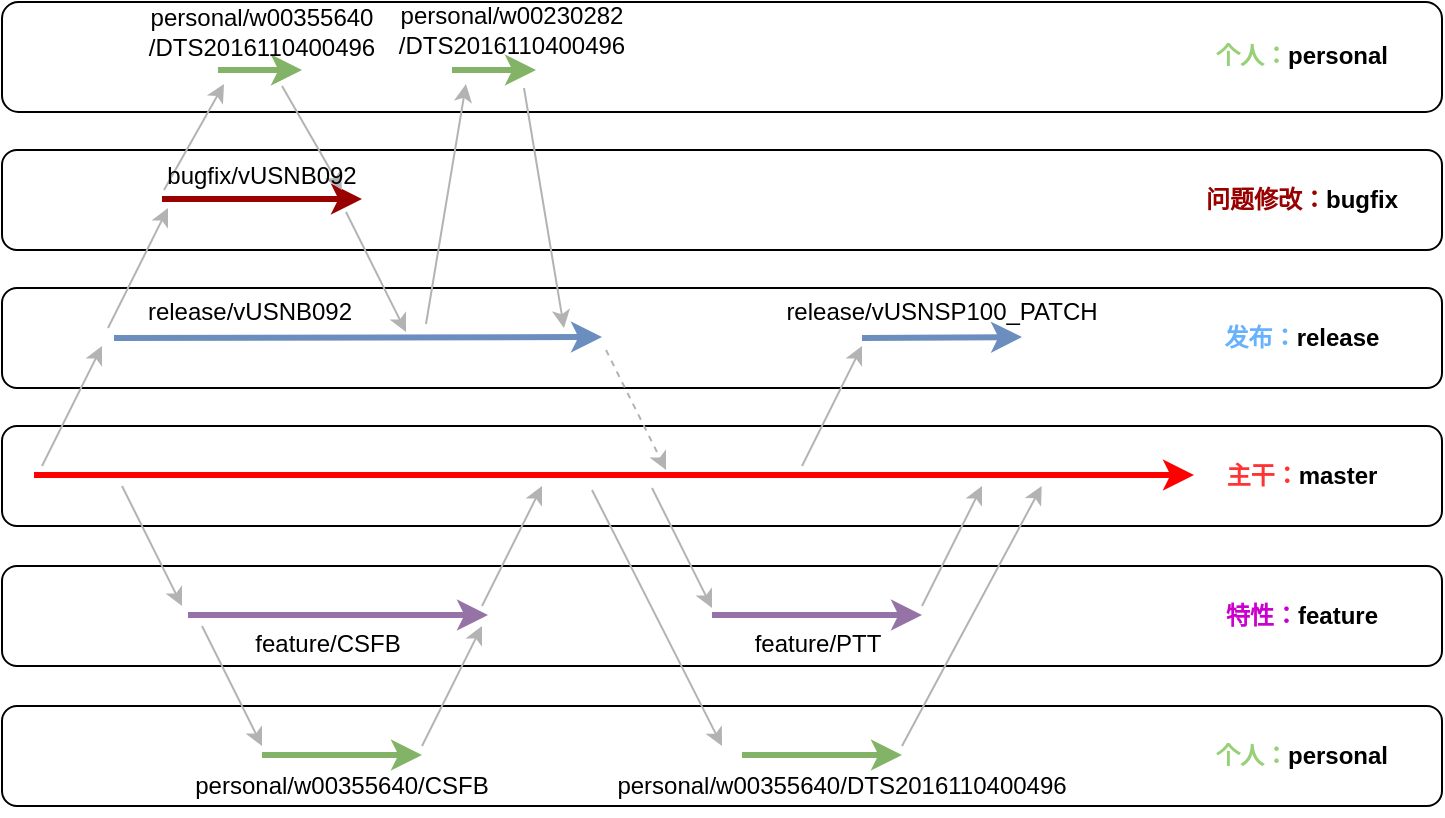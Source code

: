<mxfile version="15.6.2" type="github">
  <diagram id="fc3aKzUzdwYHnXCqWCgO" name="Page-1">
    <mxGraphModel dx="912" dy="1706" grid="1" gridSize="10" guides="1" tooltips="1" connect="1" arrows="1" fold="1" page="1" pageScale="1" pageWidth="850" pageHeight="1100" math="0" shadow="0">
      <root>
        <mxCell id="0" />
        <mxCell id="1" parent="0" />
        <mxCell id="Z2z92tPwG-cqTUB9P7gj-2" value="" style="rounded=1;whiteSpace=wrap;html=1;" vertex="1" parent="1">
          <mxGeometry x="70" y="180" width="720" height="50" as="geometry" />
        </mxCell>
        <mxCell id="Z2z92tPwG-cqTUB9P7gj-1" value="" style="endArrow=classic;html=1;rounded=0;fillColor=#f8cecc;strokeColor=#FF0000;strokeWidth=3;" edge="1" parent="1">
          <mxGeometry width="50" height="50" relative="1" as="geometry">
            <mxPoint x="86" y="204.5" as="sourcePoint" />
            <mxPoint x="666" y="204.5" as="targetPoint" />
          </mxGeometry>
        </mxCell>
        <mxCell id="Z2z92tPwG-cqTUB9P7gj-4" value="&lt;font color=&quot;#ff3333&quot;&gt;主干：&lt;/font&gt;master" style="text;html=1;strokeColor=none;fillColor=none;align=center;verticalAlign=middle;whiteSpace=wrap;rounded=0;fontStyle=1" vertex="1" parent="1">
          <mxGeometry x="660" y="190" width="120" height="30" as="geometry" />
        </mxCell>
        <mxCell id="Z2z92tPwG-cqTUB9P7gj-7" value="" style="rounded=1;whiteSpace=wrap;html=1;" vertex="1" parent="1">
          <mxGeometry x="70" y="250" width="720" height="50" as="geometry" />
        </mxCell>
        <mxCell id="Z2z92tPwG-cqTUB9P7gj-8" value="" style="endArrow=classic;html=1;rounded=0;fillColor=#e1d5e7;strokeColor=#9673a6;strokeWidth=3;" edge="1" parent="1">
          <mxGeometry width="50" height="50" relative="1" as="geometry">
            <mxPoint x="163" y="274.5" as="sourcePoint" />
            <mxPoint x="313" y="274.5" as="targetPoint" />
          </mxGeometry>
        </mxCell>
        <mxCell id="Z2z92tPwG-cqTUB9P7gj-9" value="&lt;font color=&quot;#cc00cc&quot;&gt;特性：&lt;/font&gt;feature" style="text;html=1;strokeColor=none;fillColor=none;align=center;verticalAlign=middle;whiteSpace=wrap;rounded=0;fontStyle=1" vertex="1" parent="1">
          <mxGeometry x="660" y="260" width="120" height="30" as="geometry" />
        </mxCell>
        <mxCell id="Z2z92tPwG-cqTUB9P7gj-12" value="" style="rounded=1;whiteSpace=wrap;html=1;" vertex="1" parent="1">
          <mxGeometry x="70" y="320" width="720" height="50" as="geometry" />
        </mxCell>
        <mxCell id="Z2z92tPwG-cqTUB9P7gj-14" value="&lt;font color=&quot;#97d077&quot;&gt;个人：&lt;/font&gt;personal" style="text;html=1;strokeColor=none;fillColor=none;align=center;verticalAlign=middle;whiteSpace=wrap;rounded=0;fontStyle=1" vertex="1" parent="1">
          <mxGeometry x="660" y="330" width="120" height="30" as="geometry" />
        </mxCell>
        <mxCell id="Z2z92tPwG-cqTUB9P7gj-18" value="" style="rounded=1;whiteSpace=wrap;html=1;" vertex="1" parent="1">
          <mxGeometry x="70" y="42" width="720" height="50" as="geometry" />
        </mxCell>
        <mxCell id="Z2z92tPwG-cqTUB9P7gj-19" value="" style="endArrow=classic;html=1;rounded=0;fillColor=#f8cecc;strokeColor=#990000;strokeWidth=3;" edge="1" parent="1">
          <mxGeometry width="50" height="50" relative="1" as="geometry">
            <mxPoint x="150" y="66.5" as="sourcePoint" />
            <mxPoint x="250" y="66.5" as="targetPoint" />
          </mxGeometry>
        </mxCell>
        <mxCell id="Z2z92tPwG-cqTUB9P7gj-20" value="&lt;font color=&quot;#990000&quot;&gt;问题修改：&lt;/font&gt;bugfix" style="text;html=1;strokeColor=none;fillColor=none;align=center;verticalAlign=middle;whiteSpace=wrap;rounded=0;fontStyle=1" vertex="1" parent="1">
          <mxGeometry x="660" y="52" width="120" height="30" as="geometry" />
        </mxCell>
        <mxCell id="Z2z92tPwG-cqTUB9P7gj-21" value="" style="endArrow=classic;html=1;rounded=0;fillColor=#e1d5e7;strokeColor=#9673a6;strokeWidth=3;" edge="1" parent="1">
          <mxGeometry width="50" height="50" relative="1" as="geometry">
            <mxPoint x="425" y="274.5" as="sourcePoint" />
            <mxPoint x="530" y="274.5" as="targetPoint" />
          </mxGeometry>
        </mxCell>
        <mxCell id="Z2z92tPwG-cqTUB9P7gj-22" value="" style="endArrow=classic;html=1;rounded=0;fillColor=#d5e8d4;strokeColor=#82b366;strokeWidth=3;" edge="1" parent="1">
          <mxGeometry width="50" height="50" relative="1" as="geometry">
            <mxPoint x="200" y="344.5" as="sourcePoint" />
            <mxPoint x="280" y="344.5" as="targetPoint" />
          </mxGeometry>
        </mxCell>
        <mxCell id="Z2z92tPwG-cqTUB9P7gj-23" value="" style="endArrow=classic;html=1;rounded=0;fillColor=#d5e8d4;strokeColor=#82b366;strokeWidth=3;" edge="1" parent="1">
          <mxGeometry width="50" height="50" relative="1" as="geometry">
            <mxPoint x="440" y="344.5" as="sourcePoint" />
            <mxPoint x="520" y="344.5" as="targetPoint" />
          </mxGeometry>
        </mxCell>
        <mxCell id="Z2z92tPwG-cqTUB9P7gj-24" value="" style="rounded=1;whiteSpace=wrap;html=1;" vertex="1" parent="1">
          <mxGeometry x="70" y="-32" width="720" height="55" as="geometry" />
        </mxCell>
        <mxCell id="Z2z92tPwG-cqTUB9P7gj-25" value="" style="endArrow=classic;html=1;rounded=0;fillColor=#d5e8d4;strokeColor=#82b366;strokeWidth=3;" edge="1" parent="1">
          <mxGeometry width="50" height="50" relative="1" as="geometry">
            <mxPoint x="178" y="2" as="sourcePoint" />
            <mxPoint x="220" y="2" as="targetPoint" />
          </mxGeometry>
        </mxCell>
        <mxCell id="Z2z92tPwG-cqTUB9P7gj-26" value="&lt;font color=&quot;#97d077&quot;&gt;个人：&lt;/font&gt;personal" style="text;html=1;strokeColor=none;fillColor=none;align=center;verticalAlign=middle;whiteSpace=wrap;rounded=0;fontStyle=1" vertex="1" parent="1">
          <mxGeometry x="660" y="-20" width="120" height="30" as="geometry" />
        </mxCell>
        <mxCell id="Z2z92tPwG-cqTUB9P7gj-29" value="" style="group;fontStyle=1" vertex="1" connectable="0" parent="1">
          <mxGeometry x="70" y="111" width="720" height="50" as="geometry" />
        </mxCell>
        <mxCell id="Z2z92tPwG-cqTUB9P7gj-15" value="" style="rounded=1;whiteSpace=wrap;html=1;" vertex="1" parent="Z2z92tPwG-cqTUB9P7gj-29">
          <mxGeometry width="720" height="50" as="geometry" />
        </mxCell>
        <mxCell id="Z2z92tPwG-cqTUB9P7gj-17" value="&lt;font color=&quot;#66b2ff&quot;&gt;发布：&lt;/font&gt;release" style="text;html=1;strokeColor=none;fillColor=none;align=center;verticalAlign=middle;whiteSpace=wrap;rounded=0;fontStyle=1" vertex="1" parent="Z2z92tPwG-cqTUB9P7gj-29">
          <mxGeometry x="590" y="10" width="120" height="30" as="geometry" />
        </mxCell>
        <mxCell id="Z2z92tPwG-cqTUB9P7gj-27" value="" style="endArrow=classic;html=1;rounded=0;fillColor=#dae8fc;strokeColor=#6c8ebf;strokeWidth=3;" edge="1" parent="Z2z92tPwG-cqTUB9P7gj-29">
          <mxGeometry width="50" height="50" relative="1" as="geometry">
            <mxPoint x="56" y="25" as="sourcePoint" />
            <mxPoint x="300" y="24.5" as="targetPoint" />
          </mxGeometry>
        </mxCell>
        <mxCell id="Z2z92tPwG-cqTUB9P7gj-28" value="" style="endArrow=classic;html=1;rounded=0;fillColor=#dae8fc;strokeColor=#6c8ebf;strokeWidth=3;" edge="1" parent="Z2z92tPwG-cqTUB9P7gj-29">
          <mxGeometry width="50" height="50" relative="1" as="geometry">
            <mxPoint x="430" y="25" as="sourcePoint" />
            <mxPoint x="510" y="24.5" as="targetPoint" />
          </mxGeometry>
        </mxCell>
        <mxCell id="Z2z92tPwG-cqTUB9P7gj-30" value="" style="endArrow=classic;html=1;rounded=0;strokeColor=#B3B3B3;strokeWidth=1;fillColor=#f5f5f5;" edge="1" parent="Z2z92tPwG-cqTUB9P7gj-29">
          <mxGeometry width="50" height="50" relative="1" as="geometry">
            <mxPoint x="20" y="89" as="sourcePoint" />
            <mxPoint x="50" y="29" as="targetPoint" />
          </mxGeometry>
        </mxCell>
        <mxCell id="Z2z92tPwG-cqTUB9P7gj-37" value="" style="endArrow=classic;html=1;rounded=0;strokeColor=#B3B3B3;strokeWidth=1;fillColor=#f5f5f5;dashed=1;" edge="1" parent="Z2z92tPwG-cqTUB9P7gj-29">
          <mxGeometry width="50" height="50" relative="1" as="geometry">
            <mxPoint x="302" y="31" as="sourcePoint" />
            <mxPoint x="332" y="91" as="targetPoint" />
          </mxGeometry>
        </mxCell>
        <mxCell id="Z2z92tPwG-cqTUB9P7gj-57" value="release/vUSNB092" style="text;html=1;strokeColor=none;fillColor=none;align=center;verticalAlign=middle;whiteSpace=wrap;rounded=0;" vertex="1" parent="Z2z92tPwG-cqTUB9P7gj-29">
          <mxGeometry x="94" y="-3" width="60" height="30" as="geometry" />
        </mxCell>
        <mxCell id="Z2z92tPwG-cqTUB9P7gj-58" value="release/vUSNSP100_PATCH" style="text;html=1;strokeColor=none;fillColor=none;align=center;verticalAlign=middle;whiteSpace=wrap;rounded=0;" vertex="1" parent="Z2z92tPwG-cqTUB9P7gj-29">
          <mxGeometry x="440" y="-3" width="60" height="30" as="geometry" />
        </mxCell>
        <mxCell id="Z2z92tPwG-cqTUB9P7gj-32" value="" style="endArrow=classic;html=1;rounded=0;strokeColor=#B3B3B3;strokeWidth=1;fillColor=#f5f5f5;" edge="1" parent="1">
          <mxGeometry width="50" height="50" relative="1" as="geometry">
            <mxPoint x="123" y="131" as="sourcePoint" />
            <mxPoint x="153" y="71" as="targetPoint" />
          </mxGeometry>
        </mxCell>
        <mxCell id="Z2z92tPwG-cqTUB9P7gj-33" value="" style="endArrow=classic;html=1;rounded=0;strokeColor=#B3B3B3;strokeWidth=1;fillColor=#f5f5f5;" edge="1" parent="1">
          <mxGeometry width="50" height="50" relative="1" as="geometry">
            <mxPoint x="151" y="62" as="sourcePoint" />
            <mxPoint x="181" y="9" as="targetPoint" />
          </mxGeometry>
        </mxCell>
        <mxCell id="Z2z92tPwG-cqTUB9P7gj-34" value="" style="endArrow=classic;html=1;rounded=0;fillColor=#d5e8d4;strokeColor=#82b366;strokeWidth=3;" edge="1" parent="1">
          <mxGeometry width="50" height="50" relative="1" as="geometry">
            <mxPoint x="299" y="2" as="sourcePoint" />
            <mxPoint x="337" y="2" as="targetPoint" />
            <Array as="points">
              <mxPoint x="295" y="2" />
            </Array>
          </mxGeometry>
        </mxCell>
        <mxCell id="Z2z92tPwG-cqTUB9P7gj-35" value="" style="endArrow=classic;html=1;rounded=0;strokeColor=#B3B3B3;strokeWidth=1;fillColor=#f5f5f5;" edge="1" parent="1">
          <mxGeometry width="50" height="50" relative="1" as="geometry">
            <mxPoint x="210" y="10" as="sourcePoint" />
            <mxPoint x="240" y="62" as="targetPoint" />
          </mxGeometry>
        </mxCell>
        <mxCell id="Z2z92tPwG-cqTUB9P7gj-36" value="" style="endArrow=classic;html=1;rounded=0;strokeColor=#B3B3B3;strokeWidth=1;fillColor=#f5f5f5;" edge="1" parent="1">
          <mxGeometry width="50" height="50" relative="1" as="geometry">
            <mxPoint x="242" y="73" as="sourcePoint" />
            <mxPoint x="272" y="133" as="targetPoint" />
          </mxGeometry>
        </mxCell>
        <mxCell id="Z2z92tPwG-cqTUB9P7gj-39" value="" style="endArrow=classic;html=1;rounded=0;strokeColor=#B3B3B3;strokeWidth=1;fillColor=#f5f5f5;" edge="1" parent="1">
          <mxGeometry width="50" height="50" relative="1" as="geometry">
            <mxPoint x="331" y="11" as="sourcePoint" />
            <mxPoint x="351" y="131" as="targetPoint" />
          </mxGeometry>
        </mxCell>
        <mxCell id="Z2z92tPwG-cqTUB9P7gj-40" value="" style="endArrow=classic;html=1;rounded=0;strokeColor=#B3B3B3;strokeWidth=1;fillColor=#f5f5f5;" edge="1" parent="1">
          <mxGeometry width="50" height="50" relative="1" as="geometry">
            <mxPoint x="282" y="129" as="sourcePoint" />
            <mxPoint x="302" y="9" as="targetPoint" />
          </mxGeometry>
        </mxCell>
        <mxCell id="Z2z92tPwG-cqTUB9P7gj-42" value="" style="endArrow=classic;html=1;rounded=0;strokeColor=#B3B3B3;strokeWidth=1;fillColor=#f5f5f5;" edge="1" parent="1">
          <mxGeometry width="50" height="50" relative="1" as="geometry">
            <mxPoint x="130" y="210" as="sourcePoint" />
            <mxPoint x="160" y="270" as="targetPoint" />
          </mxGeometry>
        </mxCell>
        <mxCell id="Z2z92tPwG-cqTUB9P7gj-44" value="" style="endArrow=classic;html=1;rounded=0;strokeColor=#B3B3B3;strokeWidth=1;fillColor=#f5f5f5;" edge="1" parent="1">
          <mxGeometry width="50" height="50" relative="1" as="geometry">
            <mxPoint x="395" y="211" as="sourcePoint" />
            <mxPoint x="425" y="271" as="targetPoint" />
          </mxGeometry>
        </mxCell>
        <mxCell id="Z2z92tPwG-cqTUB9P7gj-46" value="" style="endArrow=classic;html=1;rounded=0;strokeColor=#B3B3B3;strokeWidth=1;fillColor=#f5f5f5;" edge="1" parent="1">
          <mxGeometry width="50" height="50" relative="1" as="geometry">
            <mxPoint x="170" y="280" as="sourcePoint" />
            <mxPoint x="200" y="340" as="targetPoint" />
          </mxGeometry>
        </mxCell>
        <mxCell id="Z2z92tPwG-cqTUB9P7gj-47" value="" style="endArrow=classic;html=1;rounded=0;strokeColor=#B3B3B3;strokeWidth=1;fillColor=#f5f5f5;exitX=0.333;exitY=0.8;exitDx=0;exitDy=0;exitPerimeter=0;" edge="1" parent="1">
          <mxGeometry width="50" height="50" relative="1" as="geometry">
            <mxPoint x="365" y="212" as="sourcePoint" />
            <mxPoint x="430" y="340" as="targetPoint" />
          </mxGeometry>
        </mxCell>
        <mxCell id="Z2z92tPwG-cqTUB9P7gj-48" value="" style="endArrow=classic;html=1;rounded=0;strokeColor=#B3B3B3;strokeWidth=1;fillColor=#f5f5f5;" edge="1" parent="1">
          <mxGeometry width="50" height="50" relative="1" as="geometry">
            <mxPoint x="310" y="270" as="sourcePoint" />
            <mxPoint x="340" y="210" as="targetPoint" />
          </mxGeometry>
        </mxCell>
        <mxCell id="Z2z92tPwG-cqTUB9P7gj-49" value="" style="endArrow=classic;html=1;rounded=0;strokeColor=#B3B3B3;strokeWidth=1;fillColor=#f5f5f5;" edge="1" parent="1">
          <mxGeometry width="50" height="50" relative="1" as="geometry">
            <mxPoint x="280" y="340" as="sourcePoint" />
            <mxPoint x="310" y="280" as="targetPoint" />
          </mxGeometry>
        </mxCell>
        <mxCell id="Z2z92tPwG-cqTUB9P7gj-50" value="" style="endArrow=classic;html=1;rounded=0;strokeColor=#B3B3B3;strokeWidth=1;fillColor=#f5f5f5;" edge="1" parent="1">
          <mxGeometry width="50" height="50" relative="1" as="geometry">
            <mxPoint x="530" y="270" as="sourcePoint" />
            <mxPoint x="560" y="210" as="targetPoint" />
          </mxGeometry>
        </mxCell>
        <mxCell id="Z2z92tPwG-cqTUB9P7gj-51" value="" style="endArrow=classic;html=1;rounded=0;strokeColor=#B3B3B3;strokeWidth=1;fillColor=#f5f5f5;entryX=0.722;entryY=0.6;entryDx=0;entryDy=0;entryPerimeter=0;" edge="1" parent="1" target="Z2z92tPwG-cqTUB9P7gj-2">
          <mxGeometry width="50" height="50" relative="1" as="geometry">
            <mxPoint x="520" y="340" as="sourcePoint" />
            <mxPoint x="550" y="280" as="targetPoint" />
          </mxGeometry>
        </mxCell>
        <mxCell id="Z2z92tPwG-cqTUB9P7gj-52" value="" style="endArrow=classic;html=1;rounded=0;strokeColor=#B3B3B3;strokeWidth=1;fillColor=#f5f5f5;" edge="1" parent="1">
          <mxGeometry width="50" height="50" relative="1" as="geometry">
            <mxPoint x="470" y="200" as="sourcePoint" />
            <mxPoint x="500" y="140" as="targetPoint" />
          </mxGeometry>
        </mxCell>
        <mxCell id="Z2z92tPwG-cqTUB9P7gj-53" value="feature/CSFB" style="text;html=1;strokeColor=none;fillColor=none;align=center;verticalAlign=middle;whiteSpace=wrap;rounded=0;" vertex="1" parent="1">
          <mxGeometry x="203" y="274" width="60" height="30" as="geometry" />
        </mxCell>
        <mxCell id="Z2z92tPwG-cqTUB9P7gj-54" value="feature/PTT" style="text;html=1;strokeColor=none;fillColor=none;align=center;verticalAlign=middle;whiteSpace=wrap;rounded=0;" vertex="1" parent="1">
          <mxGeometry x="448" y="274" width="60" height="30" as="geometry" />
        </mxCell>
        <mxCell id="Z2z92tPwG-cqTUB9P7gj-55" value="personal/w00355640/CSFB" style="text;html=1;strokeColor=none;fillColor=none;align=center;verticalAlign=middle;whiteSpace=wrap;rounded=0;" vertex="1" parent="1">
          <mxGeometry x="210" y="345" width="60" height="30" as="geometry" />
        </mxCell>
        <mxCell id="Z2z92tPwG-cqTUB9P7gj-56" value="personal/w00355640/DTS2016110400496" style="text;html=1;strokeColor=none;fillColor=none;align=center;verticalAlign=middle;whiteSpace=wrap;rounded=0;" vertex="1" parent="1">
          <mxGeometry x="460" y="345" width="60" height="30" as="geometry" />
        </mxCell>
        <mxCell id="Z2z92tPwG-cqTUB9P7gj-77" value="bugfix/vUSNB092" style="text;html=1;strokeColor=none;fillColor=none;align=center;verticalAlign=middle;whiteSpace=wrap;rounded=0;" vertex="1" parent="1">
          <mxGeometry x="170" y="40" width="60" height="30" as="geometry" />
        </mxCell>
        <mxCell id="Z2z92tPwG-cqTUB9P7gj-78" value="personal/w00355640&lt;br&gt;/DTS2016110400496" style="text;html=1;strokeColor=none;fillColor=none;align=center;verticalAlign=middle;whiteSpace=wrap;rounded=0;" vertex="1" parent="1">
          <mxGeometry x="170" y="-32" width="60" height="30" as="geometry" />
        </mxCell>
        <mxCell id="Z2z92tPwG-cqTUB9P7gj-79" value="personal/w00230282&lt;br&gt;/DTS2016110400496" style="text;html=1;strokeColor=none;fillColor=none;align=center;verticalAlign=middle;whiteSpace=wrap;rounded=0;" vertex="1" parent="1">
          <mxGeometry x="295" y="-33" width="60" height="30" as="geometry" />
        </mxCell>
      </root>
    </mxGraphModel>
  </diagram>
</mxfile>
